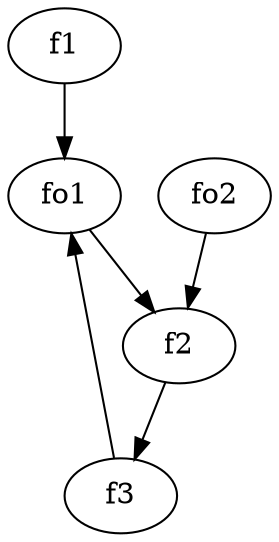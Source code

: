 strict digraph  {
f1;
f2;
f3;
fo1;
fo2;
f1 -> fo1  [weight=2];
f2 -> f3  [weight=2];
f3 -> fo1  [weight=2];
fo1 -> f2  [weight=2];
fo2 -> f2  [weight=2];
}
